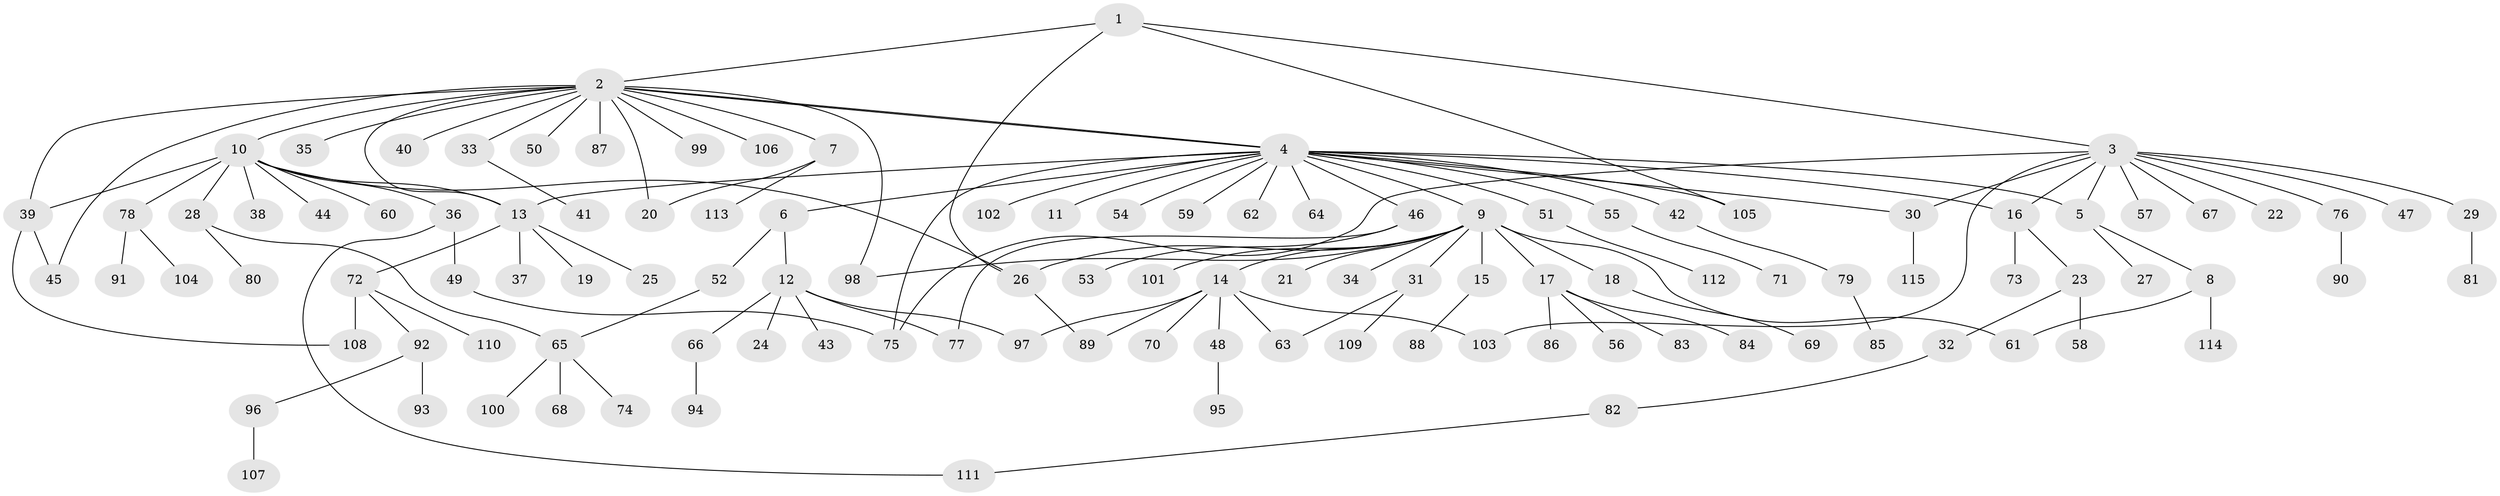 // Generated by graph-tools (version 1.1) at 2025/01/03/09/25 03:01:55]
// undirected, 115 vertices, 138 edges
graph export_dot {
graph [start="1"]
  node [color=gray90,style=filled];
  1;
  2;
  3;
  4;
  5;
  6;
  7;
  8;
  9;
  10;
  11;
  12;
  13;
  14;
  15;
  16;
  17;
  18;
  19;
  20;
  21;
  22;
  23;
  24;
  25;
  26;
  27;
  28;
  29;
  30;
  31;
  32;
  33;
  34;
  35;
  36;
  37;
  38;
  39;
  40;
  41;
  42;
  43;
  44;
  45;
  46;
  47;
  48;
  49;
  50;
  51;
  52;
  53;
  54;
  55;
  56;
  57;
  58;
  59;
  60;
  61;
  62;
  63;
  64;
  65;
  66;
  67;
  68;
  69;
  70;
  71;
  72;
  73;
  74;
  75;
  76;
  77;
  78;
  79;
  80;
  81;
  82;
  83;
  84;
  85;
  86;
  87;
  88;
  89;
  90;
  91;
  92;
  93;
  94;
  95;
  96;
  97;
  98;
  99;
  100;
  101;
  102;
  103;
  104;
  105;
  106;
  107;
  108;
  109;
  110;
  111;
  112;
  113;
  114;
  115;
  1 -- 2;
  1 -- 3;
  1 -- 26;
  1 -- 105;
  2 -- 4;
  2 -- 4;
  2 -- 7;
  2 -- 10;
  2 -- 13;
  2 -- 20;
  2 -- 33;
  2 -- 35;
  2 -- 39;
  2 -- 40;
  2 -- 45;
  2 -- 50;
  2 -- 87;
  2 -- 98;
  2 -- 99;
  2 -- 106;
  3 -- 5;
  3 -- 16;
  3 -- 22;
  3 -- 29;
  3 -- 30;
  3 -- 47;
  3 -- 57;
  3 -- 67;
  3 -- 75;
  3 -- 76;
  3 -- 103;
  4 -- 5;
  4 -- 6;
  4 -- 9;
  4 -- 11;
  4 -- 13;
  4 -- 16;
  4 -- 30;
  4 -- 42;
  4 -- 46;
  4 -- 51;
  4 -- 54;
  4 -- 55;
  4 -- 59;
  4 -- 62;
  4 -- 64;
  4 -- 75;
  4 -- 102;
  4 -- 105;
  5 -- 8;
  5 -- 27;
  6 -- 12;
  6 -- 52;
  7 -- 20;
  7 -- 113;
  8 -- 61;
  8 -- 114;
  9 -- 14;
  9 -- 15;
  9 -- 17;
  9 -- 18;
  9 -- 21;
  9 -- 26;
  9 -- 31;
  9 -- 34;
  9 -- 61;
  9 -- 98;
  9 -- 101;
  10 -- 13;
  10 -- 26;
  10 -- 28;
  10 -- 36;
  10 -- 38;
  10 -- 39;
  10 -- 44;
  10 -- 60;
  10 -- 78;
  12 -- 24;
  12 -- 43;
  12 -- 66;
  12 -- 77;
  12 -- 97;
  13 -- 19;
  13 -- 25;
  13 -- 37;
  13 -- 72;
  14 -- 48;
  14 -- 63;
  14 -- 70;
  14 -- 89;
  14 -- 97;
  14 -- 103;
  15 -- 88;
  16 -- 23;
  16 -- 73;
  17 -- 56;
  17 -- 83;
  17 -- 84;
  17 -- 86;
  18 -- 69;
  23 -- 32;
  23 -- 58;
  26 -- 89;
  28 -- 65;
  28 -- 80;
  29 -- 81;
  30 -- 115;
  31 -- 63;
  31 -- 109;
  32 -- 82;
  33 -- 41;
  36 -- 49;
  36 -- 111;
  39 -- 45;
  39 -- 108;
  42 -- 79;
  46 -- 53;
  46 -- 77;
  48 -- 95;
  49 -- 75;
  51 -- 112;
  52 -- 65;
  55 -- 71;
  65 -- 68;
  65 -- 74;
  65 -- 100;
  66 -- 94;
  72 -- 92;
  72 -- 108;
  72 -- 110;
  76 -- 90;
  78 -- 91;
  78 -- 104;
  79 -- 85;
  82 -- 111;
  92 -- 93;
  92 -- 96;
  96 -- 107;
}
